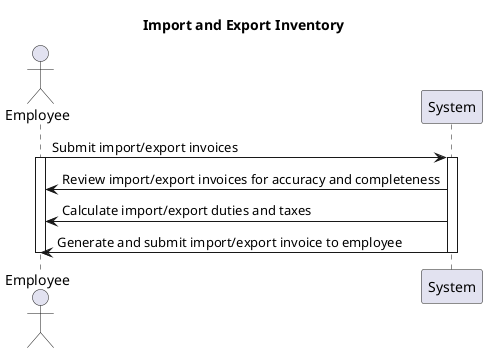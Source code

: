 @startuml
Title Import and Export Inventory
Actor Employee
participant System

Employee->System: Submit import/export invoices
activate Employee
activate System

System->Employee: Review import/export invoices for accuracy and completeness
System->Employee: Calculate import/export duties and taxes
System->Employee: Generate and submit import/export invoice to employee

deactivate System
deactivate Employee
@enduml

